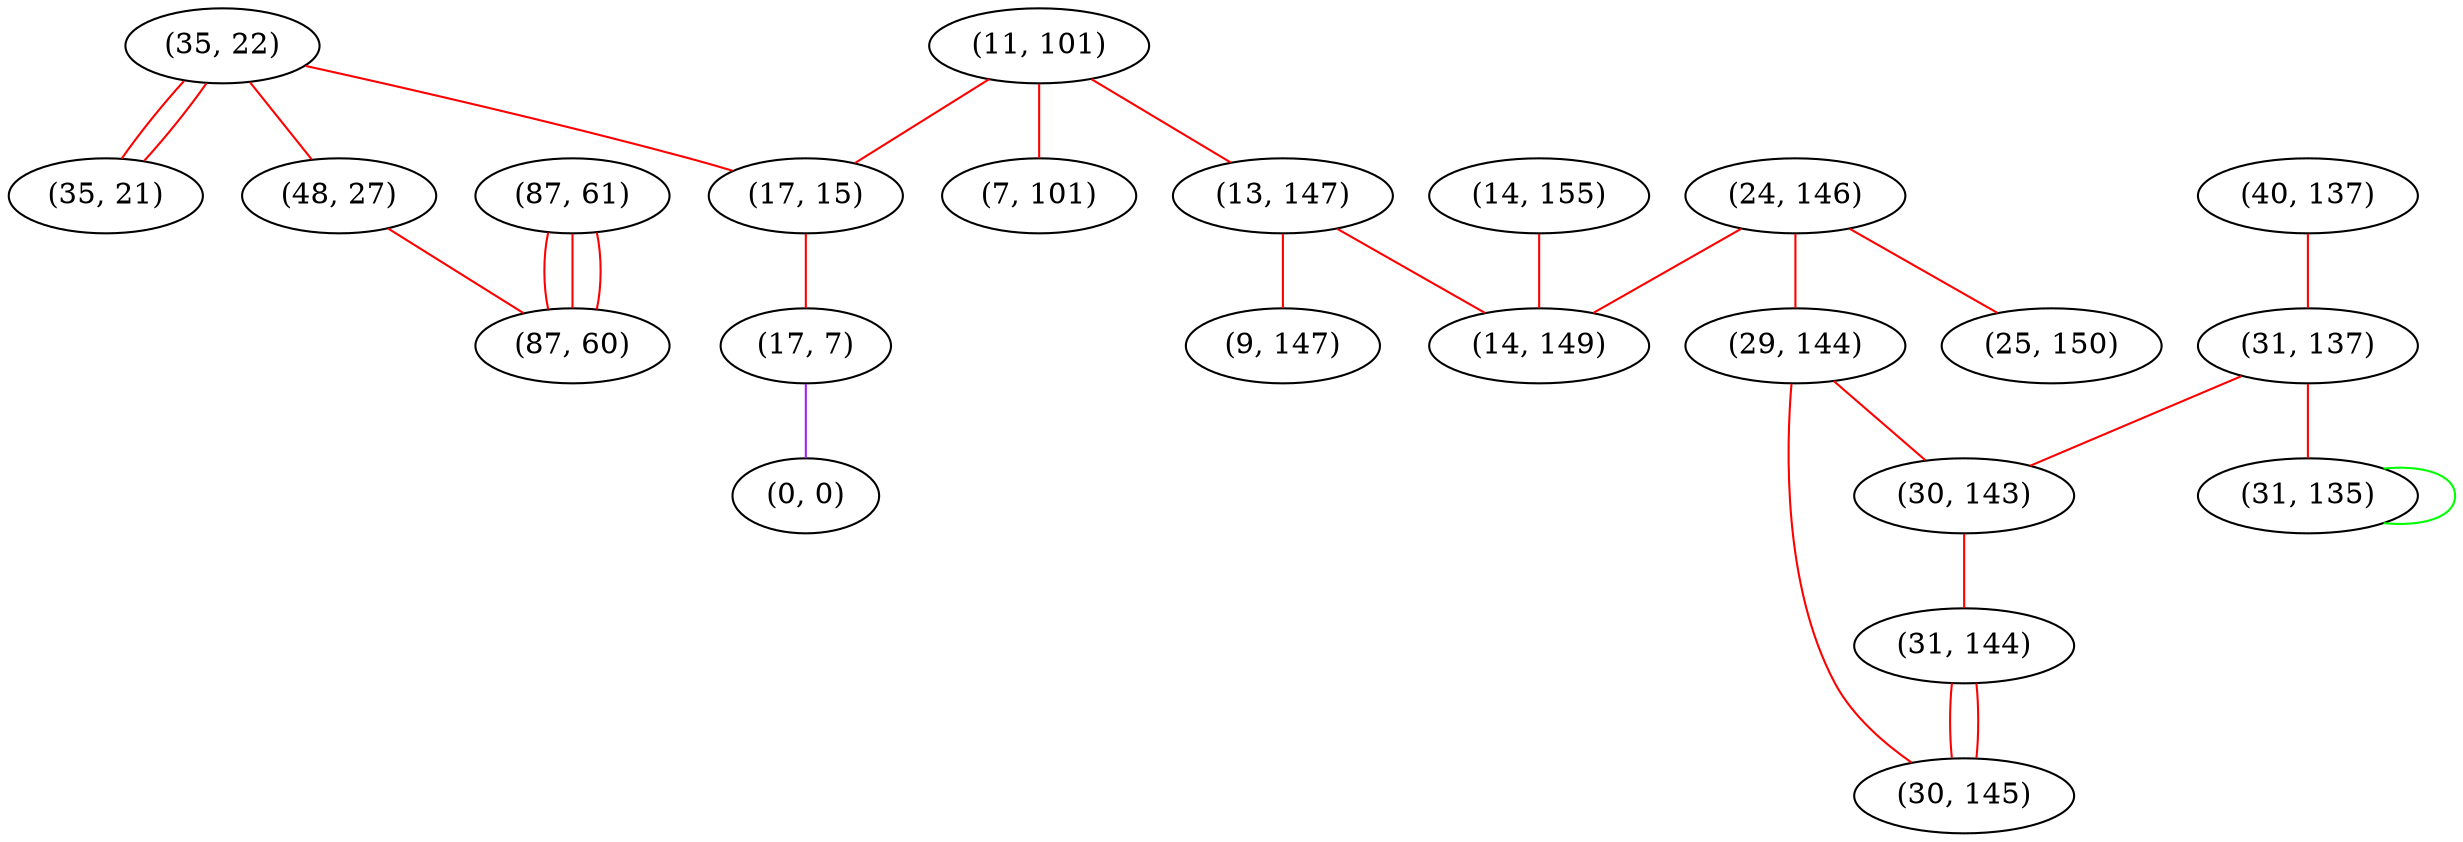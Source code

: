 graph "" {
"(35, 22)";
"(11, 101)";
"(48, 27)";
"(17, 15)";
"(14, 155)";
"(24, 146)";
"(87, 61)";
"(35, 21)";
"(40, 137)";
"(17, 7)";
"(25, 150)";
"(0, 0)";
"(87, 60)";
"(31, 137)";
"(13, 147)";
"(29, 144)";
"(30, 143)";
"(31, 135)";
"(31, 144)";
"(30, 145)";
"(7, 101)";
"(14, 149)";
"(9, 147)";
"(35, 22)" -- "(48, 27)"  [color=red, key=0, weight=1];
"(35, 22)" -- "(35, 21)"  [color=red, key=0, weight=1];
"(35, 22)" -- "(35, 21)"  [color=red, key=1, weight=1];
"(35, 22)" -- "(17, 15)"  [color=red, key=0, weight=1];
"(11, 101)" -- "(17, 15)"  [color=red, key=0, weight=1];
"(11, 101)" -- "(7, 101)"  [color=red, key=0, weight=1];
"(11, 101)" -- "(13, 147)"  [color=red, key=0, weight=1];
"(48, 27)" -- "(87, 60)"  [color=red, key=0, weight=1];
"(17, 15)" -- "(17, 7)"  [color=red, key=0, weight=1];
"(14, 155)" -- "(14, 149)"  [color=red, key=0, weight=1];
"(24, 146)" -- "(25, 150)"  [color=red, key=0, weight=1];
"(24, 146)" -- "(29, 144)"  [color=red, key=0, weight=1];
"(24, 146)" -- "(14, 149)"  [color=red, key=0, weight=1];
"(87, 61)" -- "(87, 60)"  [color=red, key=0, weight=1];
"(87, 61)" -- "(87, 60)"  [color=red, key=1, weight=1];
"(87, 61)" -- "(87, 60)"  [color=red, key=2, weight=1];
"(40, 137)" -- "(31, 137)"  [color=red, key=0, weight=1];
"(17, 7)" -- "(0, 0)"  [color=purple, key=0, weight=4];
"(31, 137)" -- "(30, 143)"  [color=red, key=0, weight=1];
"(31, 137)" -- "(31, 135)"  [color=red, key=0, weight=1];
"(13, 147)" -- "(9, 147)"  [color=red, key=0, weight=1];
"(13, 147)" -- "(14, 149)"  [color=red, key=0, weight=1];
"(29, 144)" -- "(30, 145)"  [color=red, key=0, weight=1];
"(29, 144)" -- "(30, 143)"  [color=red, key=0, weight=1];
"(30, 143)" -- "(31, 144)"  [color=red, key=0, weight=1];
"(31, 135)" -- "(31, 135)"  [color=green, key=0, weight=2];
"(31, 144)" -- "(30, 145)"  [color=red, key=0, weight=1];
"(31, 144)" -- "(30, 145)"  [color=red, key=1, weight=1];
}
